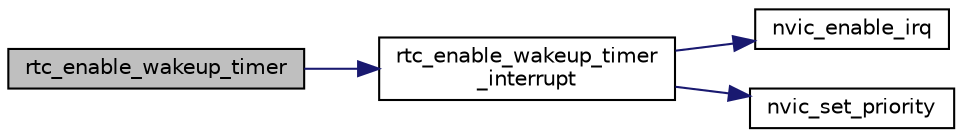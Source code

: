 digraph "rtc_enable_wakeup_timer"
{
  edge [fontname="Helvetica",fontsize="10",labelfontname="Helvetica",labelfontsize="10"];
  node [fontname="Helvetica",fontsize="10",shape=record];
  rankdir="LR";
  Node1 [label="rtc_enable_wakeup_timer",height=0.2,width=0.4,color="black", fillcolor="grey75", style="filled" fontcolor="black"];
  Node1 -> Node2 [color="midnightblue",fontsize="10",style="solid",fontname="Helvetica"];
  Node2 [label="rtc_enable_wakeup_timer\l_interrupt",height=0.2,width=0.4,color="black", fillcolor="white", style="filled",URL="$rtc_8h.html#a4c6724c645e96d2741e262d5468d5827",tooltip="Enable the wakeup timer interrupt."];
  Node2 -> Node3 [color="midnightblue",fontsize="10",style="solid",fontname="Helvetica"];
  Node3 [label="nvic_enable_irq",height=0.2,width=0.4,color="black", fillcolor="white", style="filled",URL="cm3.tag$group__CM3__nvic__defines.html#ga959934e2712ce7672d2a947d9ca42d32"];
  Node2 -> Node4 [color="midnightblue",fontsize="10",style="solid",fontname="Helvetica"];
  Node4 [label="nvic_set_priority",height=0.2,width=0.4,color="black", fillcolor="white", style="filled",URL="cm3.tag$group__CM3__nvic__defines.html#ga8d32953be2608382a7adfa053328b7ba"];
}
